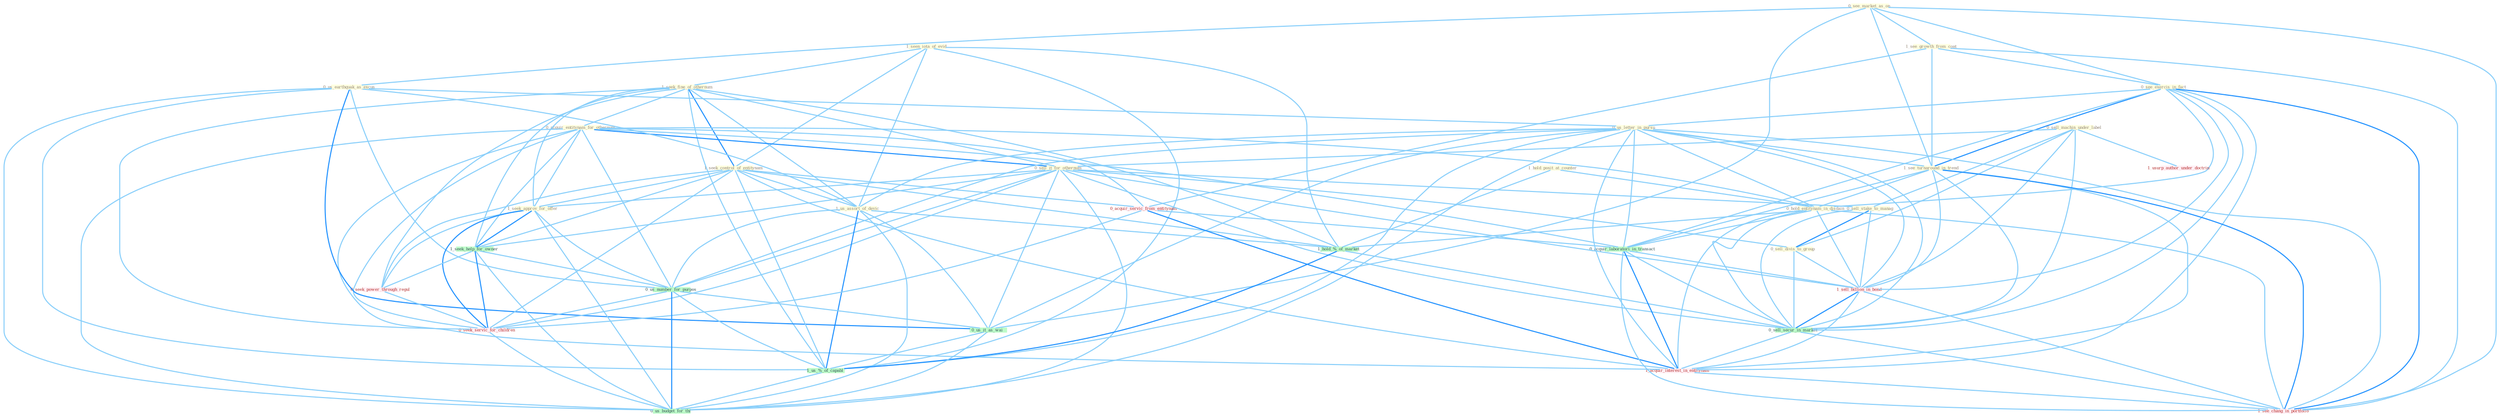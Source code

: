 Graph G{ 
    node
    [shape=polygon,style=filled,width=.5,height=.06,color="#BDFCC9",fixedsize=true,fontsize=4,
    fontcolor="#2f4f4f"];
    {node
    [color="#ffffe0", fontcolor="#8b7d6b"] "1_seen_iota_of_evid " "1_hold_posit_at_counter " "0_see_market_as_on " "1_seek_fine_of_othernum " "1_see_growth_from_coat " "0_acquir_entitynam_for_othernum " "0_see_exercis_in_fact " "0_sell_machin_under_label " "0_us_earthquak_as_excus " "0_sell_it_for_othernum " "1_seek_control_of_entitynam " "0_sell_stake_to_manag " "0_us_letter_in_pursu " "1_see_turnaround_in_trend " "0_hold_entitynam_in_disdain " "1_us_assort_of_devic " "0_sell_divis_to_group " "1_seek_approv_for_offer "}
{node [color="#fff0f5", fontcolor="#b22222"] "0_acquir_servic_from_entitynam " "0_seek_power_through_regul " "1_sell_billion_in_bond " "1_usurp_author_under_doctrin " "1_acquir_interest_in_entitynam " "0_seek_servic_for_children " "1_see_chang_in_portfolio "}
edge [color="#B0E2FF"];

	"1_seen_iota_of_evid " -- "1_seek_fine_of_othernum " [w="1", color="#87cefa" ];
	"1_seen_iota_of_evid " -- "1_seek_control_of_entitynam " [w="1", color="#87cefa" ];
	"1_seen_iota_of_evid " -- "1_us_assort_of_devic " [w="1", color="#87cefa" ];
	"1_seen_iota_of_evid " -- "1_hold_%_of_market " [w="1", color="#87cefa" ];
	"1_seen_iota_of_evid " -- "1_us_%_of_capabl " [w="1", color="#87cefa" ];
	"1_hold_posit_at_counter " -- "0_hold_entitynam_in_disdain " [w="1", color="#87cefa" ];
	"1_hold_posit_at_counter " -- "1_hold_%_of_market " [w="1", color="#87cefa" ];
	"0_see_market_as_on " -- "1_see_growth_from_coat " [w="1", color="#87cefa" ];
	"0_see_market_as_on " -- "0_see_exercis_in_fact " [w="1", color="#87cefa" ];
	"0_see_market_as_on " -- "0_us_earthquak_as_excus " [w="1", color="#87cefa" ];
	"0_see_market_as_on " -- "1_see_turnaround_in_trend " [w="1", color="#87cefa" ];
	"0_see_market_as_on " -- "0_us_it_as_wai " [w="1", color="#87cefa" ];
	"0_see_market_as_on " -- "1_see_chang_in_portfolio " [w="1", color="#87cefa" ];
	"1_seek_fine_of_othernum " -- "0_acquir_entitynam_for_othernum " [w="1", color="#87cefa" ];
	"1_seek_fine_of_othernum " -- "0_sell_it_for_othernum " [w="1", color="#87cefa" ];
	"1_seek_fine_of_othernum " -- "1_seek_control_of_entitynam " [w="2", color="#1e90ff" , len=0.8];
	"1_seek_fine_of_othernum " -- "1_us_assort_of_devic " [w="1", color="#87cefa" ];
	"1_seek_fine_of_othernum " -- "1_seek_approv_for_offer " [w="1", color="#87cefa" ];
	"1_seek_fine_of_othernum " -- "1_seek_help_for_owner " [w="1", color="#87cefa" ];
	"1_seek_fine_of_othernum " -- "1_hold_%_of_market " [w="1", color="#87cefa" ];
	"1_seek_fine_of_othernum " -- "0_seek_power_through_regul " [w="1", color="#87cefa" ];
	"1_seek_fine_of_othernum " -- "1_us_%_of_capabl " [w="1", color="#87cefa" ];
	"1_seek_fine_of_othernum " -- "0_seek_servic_for_children " [w="1", color="#87cefa" ];
	"1_see_growth_from_coat " -- "0_see_exercis_in_fact " [w="1", color="#87cefa" ];
	"1_see_growth_from_coat " -- "1_see_turnaround_in_trend " [w="1", color="#87cefa" ];
	"1_see_growth_from_coat " -- "0_acquir_servic_from_entitynam " [w="1", color="#87cefa" ];
	"1_see_growth_from_coat " -- "1_see_chang_in_portfolio " [w="1", color="#87cefa" ];
	"0_acquir_entitynam_for_othernum " -- "0_sell_it_for_othernum " [w="2", color="#1e90ff" , len=0.8];
	"0_acquir_entitynam_for_othernum " -- "0_hold_entitynam_in_disdain " [w="1", color="#87cefa" ];
	"0_acquir_entitynam_for_othernum " -- "1_seek_approv_for_offer " [w="1", color="#87cefa" ];
	"0_acquir_entitynam_for_othernum " -- "1_seek_help_for_owner " [w="1", color="#87cefa" ];
	"0_acquir_entitynam_for_othernum " -- "0_acquir_servic_from_entitynam " [w="1", color="#87cefa" ];
	"0_acquir_entitynam_for_othernum " -- "0_us_number_for_purpos " [w="1", color="#87cefa" ];
	"0_acquir_entitynam_for_othernum " -- "0_acquir_laboratori_in_transact " [w="1", color="#87cefa" ];
	"0_acquir_entitynam_for_othernum " -- "1_acquir_interest_in_entitynam " [w="1", color="#87cefa" ];
	"0_acquir_entitynam_for_othernum " -- "0_seek_servic_for_children " [w="1", color="#87cefa" ];
	"0_acquir_entitynam_for_othernum " -- "0_us_budget_for_thi " [w="1", color="#87cefa" ];
	"0_see_exercis_in_fact " -- "0_us_letter_in_pursu " [w="1", color="#87cefa" ];
	"0_see_exercis_in_fact " -- "1_see_turnaround_in_trend " [w="2", color="#1e90ff" , len=0.8];
	"0_see_exercis_in_fact " -- "0_hold_entitynam_in_disdain " [w="1", color="#87cefa" ];
	"0_see_exercis_in_fact " -- "0_acquir_laboratori_in_transact " [w="1", color="#87cefa" ];
	"0_see_exercis_in_fact " -- "1_sell_billion_in_bond " [w="1", color="#87cefa" ];
	"0_see_exercis_in_fact " -- "0_sell_secur_in_market " [w="1", color="#87cefa" ];
	"0_see_exercis_in_fact " -- "1_acquir_interest_in_entitynam " [w="1", color="#87cefa" ];
	"0_see_exercis_in_fact " -- "1_see_chang_in_portfolio " [w="2", color="#1e90ff" , len=0.8];
	"0_sell_machin_under_label " -- "0_sell_it_for_othernum " [w="1", color="#87cefa" ];
	"0_sell_machin_under_label " -- "0_sell_stake_to_manag " [w="1", color="#87cefa" ];
	"0_sell_machin_under_label " -- "0_sell_divis_to_group " [w="1", color="#87cefa" ];
	"0_sell_machin_under_label " -- "1_sell_billion_in_bond " [w="1", color="#87cefa" ];
	"0_sell_machin_under_label " -- "1_usurp_author_under_doctrin " [w="1", color="#87cefa" ];
	"0_sell_machin_under_label " -- "0_sell_secur_in_market " [w="1", color="#87cefa" ];
	"0_us_earthquak_as_excus " -- "0_us_letter_in_pursu " [w="1", color="#87cefa" ];
	"0_us_earthquak_as_excus " -- "1_us_assort_of_devic " [w="1", color="#87cefa" ];
	"0_us_earthquak_as_excus " -- "0_us_number_for_purpos " [w="1", color="#87cefa" ];
	"0_us_earthquak_as_excus " -- "0_us_it_as_wai " [w="2", color="#1e90ff" , len=0.8];
	"0_us_earthquak_as_excus " -- "1_us_%_of_capabl " [w="1", color="#87cefa" ];
	"0_us_earthquak_as_excus " -- "0_us_budget_for_thi " [w="1", color="#87cefa" ];
	"0_sell_it_for_othernum " -- "0_sell_stake_to_manag " [w="1", color="#87cefa" ];
	"0_sell_it_for_othernum " -- "0_sell_divis_to_group " [w="1", color="#87cefa" ];
	"0_sell_it_for_othernum " -- "1_seek_approv_for_offer " [w="1", color="#87cefa" ];
	"0_sell_it_for_othernum " -- "1_seek_help_for_owner " [w="1", color="#87cefa" ];
	"0_sell_it_for_othernum " -- "0_us_number_for_purpos " [w="1", color="#87cefa" ];
	"0_sell_it_for_othernum " -- "1_sell_billion_in_bond " [w="1", color="#87cefa" ];
	"0_sell_it_for_othernum " -- "0_us_it_as_wai " [w="1", color="#87cefa" ];
	"0_sell_it_for_othernum " -- "0_sell_secur_in_market " [w="1", color="#87cefa" ];
	"0_sell_it_for_othernum " -- "0_seek_servic_for_children " [w="1", color="#87cefa" ];
	"0_sell_it_for_othernum " -- "0_us_budget_for_thi " [w="1", color="#87cefa" ];
	"1_seek_control_of_entitynam " -- "1_us_assort_of_devic " [w="1", color="#87cefa" ];
	"1_seek_control_of_entitynam " -- "1_seek_approv_for_offer " [w="1", color="#87cefa" ];
	"1_seek_control_of_entitynam " -- "1_seek_help_for_owner " [w="1", color="#87cefa" ];
	"1_seek_control_of_entitynam " -- "0_acquir_servic_from_entitynam " [w="1", color="#87cefa" ];
	"1_seek_control_of_entitynam " -- "1_hold_%_of_market " [w="1", color="#87cefa" ];
	"1_seek_control_of_entitynam " -- "0_seek_power_through_regul " [w="1", color="#87cefa" ];
	"1_seek_control_of_entitynam " -- "1_us_%_of_capabl " [w="1", color="#87cefa" ];
	"1_seek_control_of_entitynam " -- "1_acquir_interest_in_entitynam " [w="1", color="#87cefa" ];
	"1_seek_control_of_entitynam " -- "0_seek_servic_for_children " [w="1", color="#87cefa" ];
	"0_sell_stake_to_manag " -- "0_sell_divis_to_group " [w="2", color="#1e90ff" , len=0.8];
	"0_sell_stake_to_manag " -- "1_sell_billion_in_bond " [w="1", color="#87cefa" ];
	"0_sell_stake_to_manag " -- "0_sell_secur_in_market " [w="1", color="#87cefa" ];
	"0_us_letter_in_pursu " -- "1_see_turnaround_in_trend " [w="1", color="#87cefa" ];
	"0_us_letter_in_pursu " -- "0_hold_entitynam_in_disdain " [w="1", color="#87cefa" ];
	"0_us_letter_in_pursu " -- "1_us_assort_of_devic " [w="1", color="#87cefa" ];
	"0_us_letter_in_pursu " -- "0_us_number_for_purpos " [w="1", color="#87cefa" ];
	"0_us_letter_in_pursu " -- "0_acquir_laboratori_in_transact " [w="1", color="#87cefa" ];
	"0_us_letter_in_pursu " -- "1_sell_billion_in_bond " [w="1", color="#87cefa" ];
	"0_us_letter_in_pursu " -- "0_us_it_as_wai " [w="1", color="#87cefa" ];
	"0_us_letter_in_pursu " -- "1_us_%_of_capabl " [w="1", color="#87cefa" ];
	"0_us_letter_in_pursu " -- "0_sell_secur_in_market " [w="1", color="#87cefa" ];
	"0_us_letter_in_pursu " -- "1_acquir_interest_in_entitynam " [w="1", color="#87cefa" ];
	"0_us_letter_in_pursu " -- "1_see_chang_in_portfolio " [w="1", color="#87cefa" ];
	"0_us_letter_in_pursu " -- "0_us_budget_for_thi " [w="1", color="#87cefa" ];
	"1_see_turnaround_in_trend " -- "0_hold_entitynam_in_disdain " [w="1", color="#87cefa" ];
	"1_see_turnaround_in_trend " -- "0_acquir_laboratori_in_transact " [w="1", color="#87cefa" ];
	"1_see_turnaround_in_trend " -- "1_sell_billion_in_bond " [w="1", color="#87cefa" ];
	"1_see_turnaround_in_trend " -- "0_sell_secur_in_market " [w="1", color="#87cefa" ];
	"1_see_turnaround_in_trend " -- "1_acquir_interest_in_entitynam " [w="1", color="#87cefa" ];
	"1_see_turnaround_in_trend " -- "1_see_chang_in_portfolio " [w="2", color="#1e90ff" , len=0.8];
	"0_hold_entitynam_in_disdain " -- "1_hold_%_of_market " [w="1", color="#87cefa" ];
	"0_hold_entitynam_in_disdain " -- "0_acquir_laboratori_in_transact " [w="1", color="#87cefa" ];
	"0_hold_entitynam_in_disdain " -- "1_sell_billion_in_bond " [w="1", color="#87cefa" ];
	"0_hold_entitynam_in_disdain " -- "0_sell_secur_in_market " [w="1", color="#87cefa" ];
	"0_hold_entitynam_in_disdain " -- "1_acquir_interest_in_entitynam " [w="1", color="#87cefa" ];
	"0_hold_entitynam_in_disdain " -- "1_see_chang_in_portfolio " [w="1", color="#87cefa" ];
	"1_us_assort_of_devic " -- "1_hold_%_of_market " [w="1", color="#87cefa" ];
	"1_us_assort_of_devic " -- "0_us_number_for_purpos " [w="1", color="#87cefa" ];
	"1_us_assort_of_devic " -- "0_us_it_as_wai " [w="1", color="#87cefa" ];
	"1_us_assort_of_devic " -- "1_us_%_of_capabl " [w="2", color="#1e90ff" , len=0.8];
	"1_us_assort_of_devic " -- "0_us_budget_for_thi " [w="1", color="#87cefa" ];
	"0_sell_divis_to_group " -- "1_sell_billion_in_bond " [w="1", color="#87cefa" ];
	"0_sell_divis_to_group " -- "0_sell_secur_in_market " [w="1", color="#87cefa" ];
	"1_seek_approv_for_offer " -- "1_seek_help_for_owner " [w="2", color="#1e90ff" , len=0.8];
	"1_seek_approv_for_offer " -- "0_seek_power_through_regul " [w="1", color="#87cefa" ];
	"1_seek_approv_for_offer " -- "0_us_number_for_purpos " [w="1", color="#87cefa" ];
	"1_seek_approv_for_offer " -- "0_seek_servic_for_children " [w="2", color="#1e90ff" , len=0.8];
	"1_seek_approv_for_offer " -- "0_us_budget_for_thi " [w="1", color="#87cefa" ];
	"1_seek_help_for_owner " -- "0_seek_power_through_regul " [w="1", color="#87cefa" ];
	"1_seek_help_for_owner " -- "0_us_number_for_purpos " [w="1", color="#87cefa" ];
	"1_seek_help_for_owner " -- "0_seek_servic_for_children " [w="2", color="#1e90ff" , len=0.8];
	"1_seek_help_for_owner " -- "0_us_budget_for_thi " [w="1", color="#87cefa" ];
	"0_acquir_servic_from_entitynam " -- "0_acquir_laboratori_in_transact " [w="1", color="#87cefa" ];
	"0_acquir_servic_from_entitynam " -- "1_acquir_interest_in_entitynam " [w="2", color="#1e90ff" , len=0.8];
	"0_acquir_servic_from_entitynam " -- "0_seek_servic_for_children " [w="1", color="#87cefa" ];
	"1_hold_%_of_market " -- "1_us_%_of_capabl " [w="2", color="#1e90ff" , len=0.8];
	"1_hold_%_of_market " -- "0_sell_secur_in_market " [w="1", color="#87cefa" ];
	"0_seek_power_through_regul " -- "0_seek_servic_for_children " [w="1", color="#87cefa" ];
	"0_us_number_for_purpos " -- "0_us_it_as_wai " [w="1", color="#87cefa" ];
	"0_us_number_for_purpos " -- "1_us_%_of_capabl " [w="1", color="#87cefa" ];
	"0_us_number_for_purpos " -- "0_seek_servic_for_children " [w="1", color="#87cefa" ];
	"0_us_number_for_purpos " -- "0_us_budget_for_thi " [w="2", color="#1e90ff" , len=0.8];
	"0_acquir_laboratori_in_transact " -- "1_sell_billion_in_bond " [w="1", color="#87cefa" ];
	"0_acquir_laboratori_in_transact " -- "0_sell_secur_in_market " [w="1", color="#87cefa" ];
	"0_acquir_laboratori_in_transact " -- "1_acquir_interest_in_entitynam " [w="2", color="#1e90ff" , len=0.8];
	"0_acquir_laboratori_in_transact " -- "1_see_chang_in_portfolio " [w="1", color="#87cefa" ];
	"1_sell_billion_in_bond " -- "0_sell_secur_in_market " [w="2", color="#1e90ff" , len=0.8];
	"1_sell_billion_in_bond " -- "1_acquir_interest_in_entitynam " [w="1", color="#87cefa" ];
	"1_sell_billion_in_bond " -- "1_see_chang_in_portfolio " [w="1", color="#87cefa" ];
	"0_us_it_as_wai " -- "1_us_%_of_capabl " [w="1", color="#87cefa" ];
	"0_us_it_as_wai " -- "0_us_budget_for_thi " [w="1", color="#87cefa" ];
	"1_us_%_of_capabl " -- "0_us_budget_for_thi " [w="1", color="#87cefa" ];
	"0_sell_secur_in_market " -- "1_acquir_interest_in_entitynam " [w="1", color="#87cefa" ];
	"0_sell_secur_in_market " -- "1_see_chang_in_portfolio " [w="1", color="#87cefa" ];
	"1_acquir_interest_in_entitynam " -- "1_see_chang_in_portfolio " [w="1", color="#87cefa" ];
	"0_seek_servic_for_children " -- "0_us_budget_for_thi " [w="1", color="#87cefa" ];
}